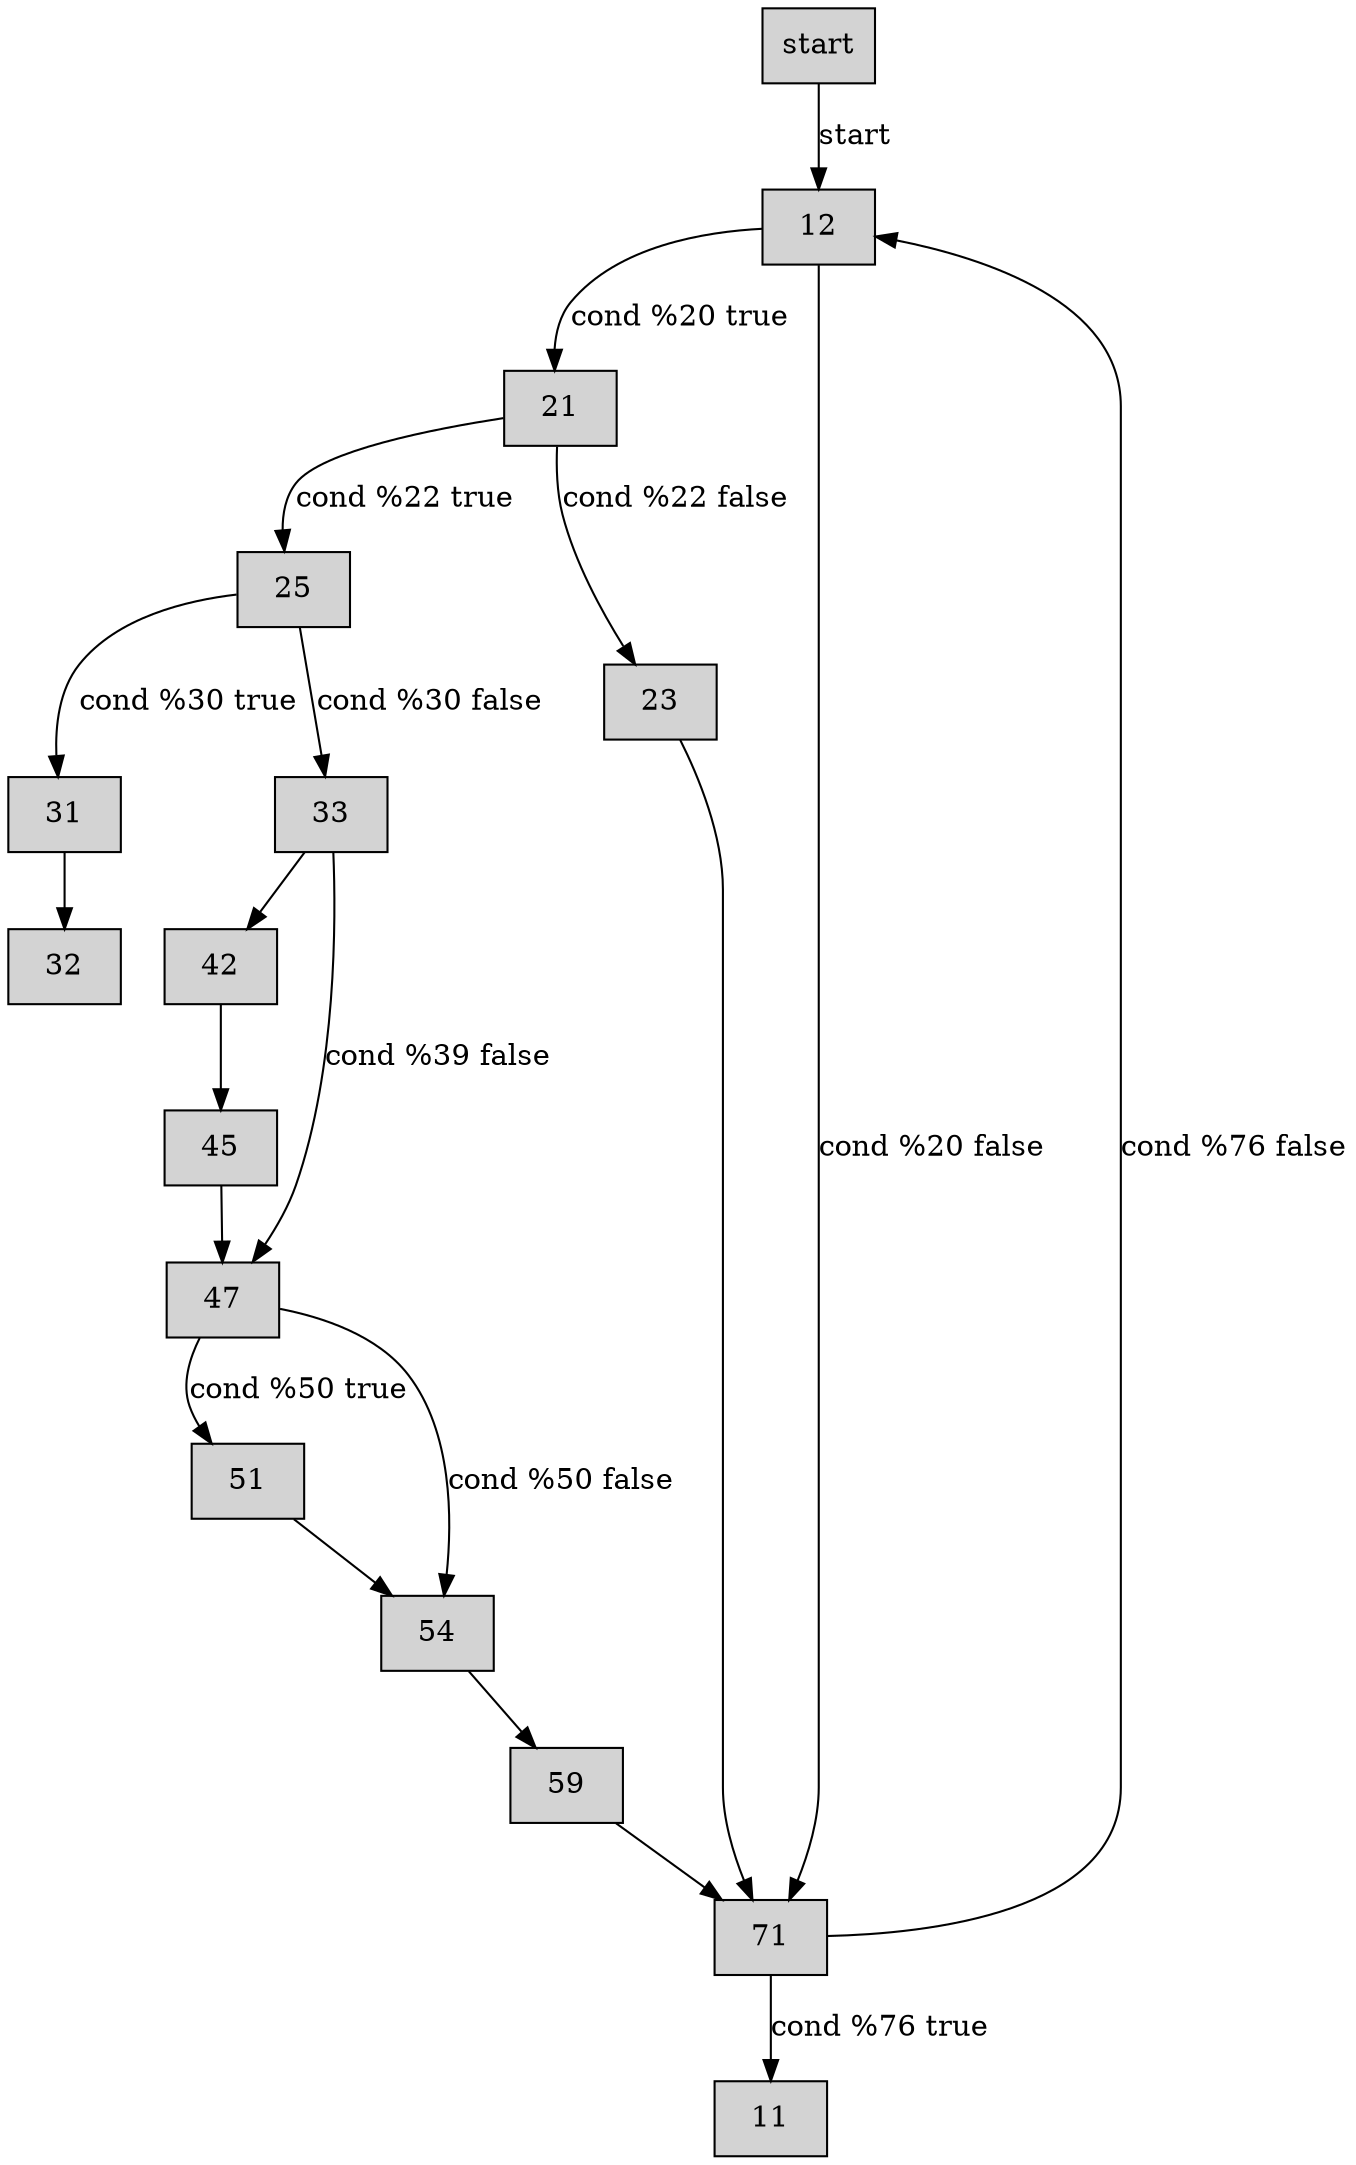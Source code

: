 digraph CFG {
    node[shape=box, style=filled];
    
    start -> 12[label="start"];
    
    12[label="12"];
    12 -> 21[label="cond %20 true"];
    12 -> 71[label="cond %20 false"];
    
    21[label="21"];
    21 -> 25[label="cond %22 true"];
    21 -> 23[label="cond %22 false"];
    
    23[label="23"];
    23 -> 71;
    
    25[label="25"];
    25 -> 31[label="cond %30 true"];
    25 -> 33[label="cond %30 false"];
    
    31[label="31"];
    31 -> 32;
    
    32[label="32"];
    
    33[label="33"];
    33 -> 42[label=""];
    33 -> 47[label="cond %39 false"];
    
    42[label="42"];
    42 -> 45;
    
    45[label="45"];
    45 -> 47;
    
    47[label="47"];
    47 -> 51[label="cond %50 true"];
    47 -> 54[label="cond %50 false"];
    
    51[label="51"];
    51 -> 54;
    
    54[label="54"];
    54 -> 59[label=""];
    
    59[label="59"];
    59 -> 71;
    
    71[label="71"];
    71 -> 11[label="cond %76 true"];
    71 -> 12[label="cond %76 false"];
    
    11[label="11"];
}